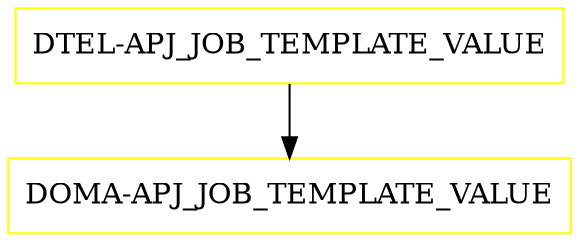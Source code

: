 digraph G {
  "DTEL-APJ_JOB_TEMPLATE_VALUE" [shape=box,color=yellow];
  "DOMA-APJ_JOB_TEMPLATE_VALUE" [shape=box,color=yellow,URL="./DOMA_APJ_JOB_TEMPLATE_VALUE.html"];
  "DTEL-APJ_JOB_TEMPLATE_VALUE" -> "DOMA-APJ_JOB_TEMPLATE_VALUE";
}
